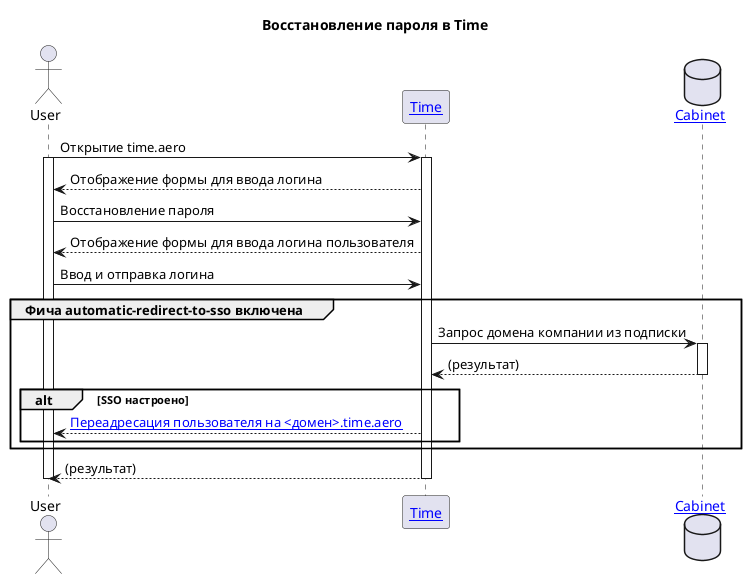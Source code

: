 @startuml
'https://plantuml.com/sequence-diagram

title Восстановление пароля в Time

actor User
participant "[[/architect/components/applications.time Time]]" as Time
database "[[/architect/components/db.cabinet Cabinet]]" as Cabinet

User -> Time ++ : Открытие time.aero
activate User
User <-- Time : Отображение формы для ввода логина
User -> Time : Восстановление пароля
User <-- Time : Отображение формы для ввода логина пользователя
User -> Time : Ввод и отправка логина

group Фича automatic-redirect-to-sso включена
    Time -> Cabinet ++ : Запрос домена компании из подписки
    return (результат)
    alt SSO настроено
        User <-- Time : [[/architect/contexts/applications.time.authentication.sso Переадресация пользователя на <домен>.time.aero]]
    end
end

return (результат)

deactivate User

@enduml